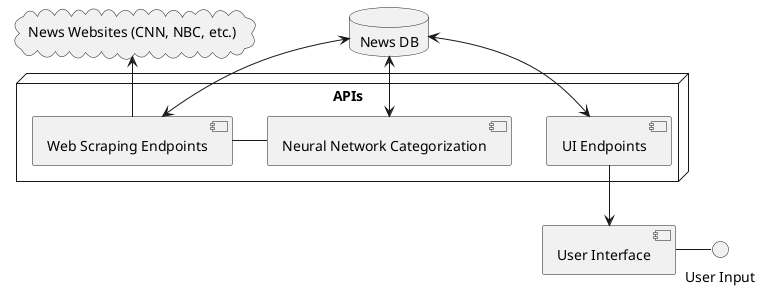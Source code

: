 @startuml "PROTOTIPO DE APLICACIÓN DE ANÁLISIS DE SENTIMIENTOS EN NOTICIAS OBTENIDAS POR WEB SCRAPING"
[User Interface] - "User Input"

node "APIs" {
  [Web Scraping Endpoints] - [Neural Network Categorization]
  [UI Endpoints] --> [User Interface]
}


cloud "News Websites (CNN, NBC, etc.)" {
}

"News Websites (CNN, NBC, etc.)" <-- [Web Scraping Endpoints]

database "News DB" {
}

"News DB" <--> [UI Endpoints]
"News DB" <--> [Web Scraping Endpoints]
"News DB" <--> [Neural Network Categorization]
@enduml